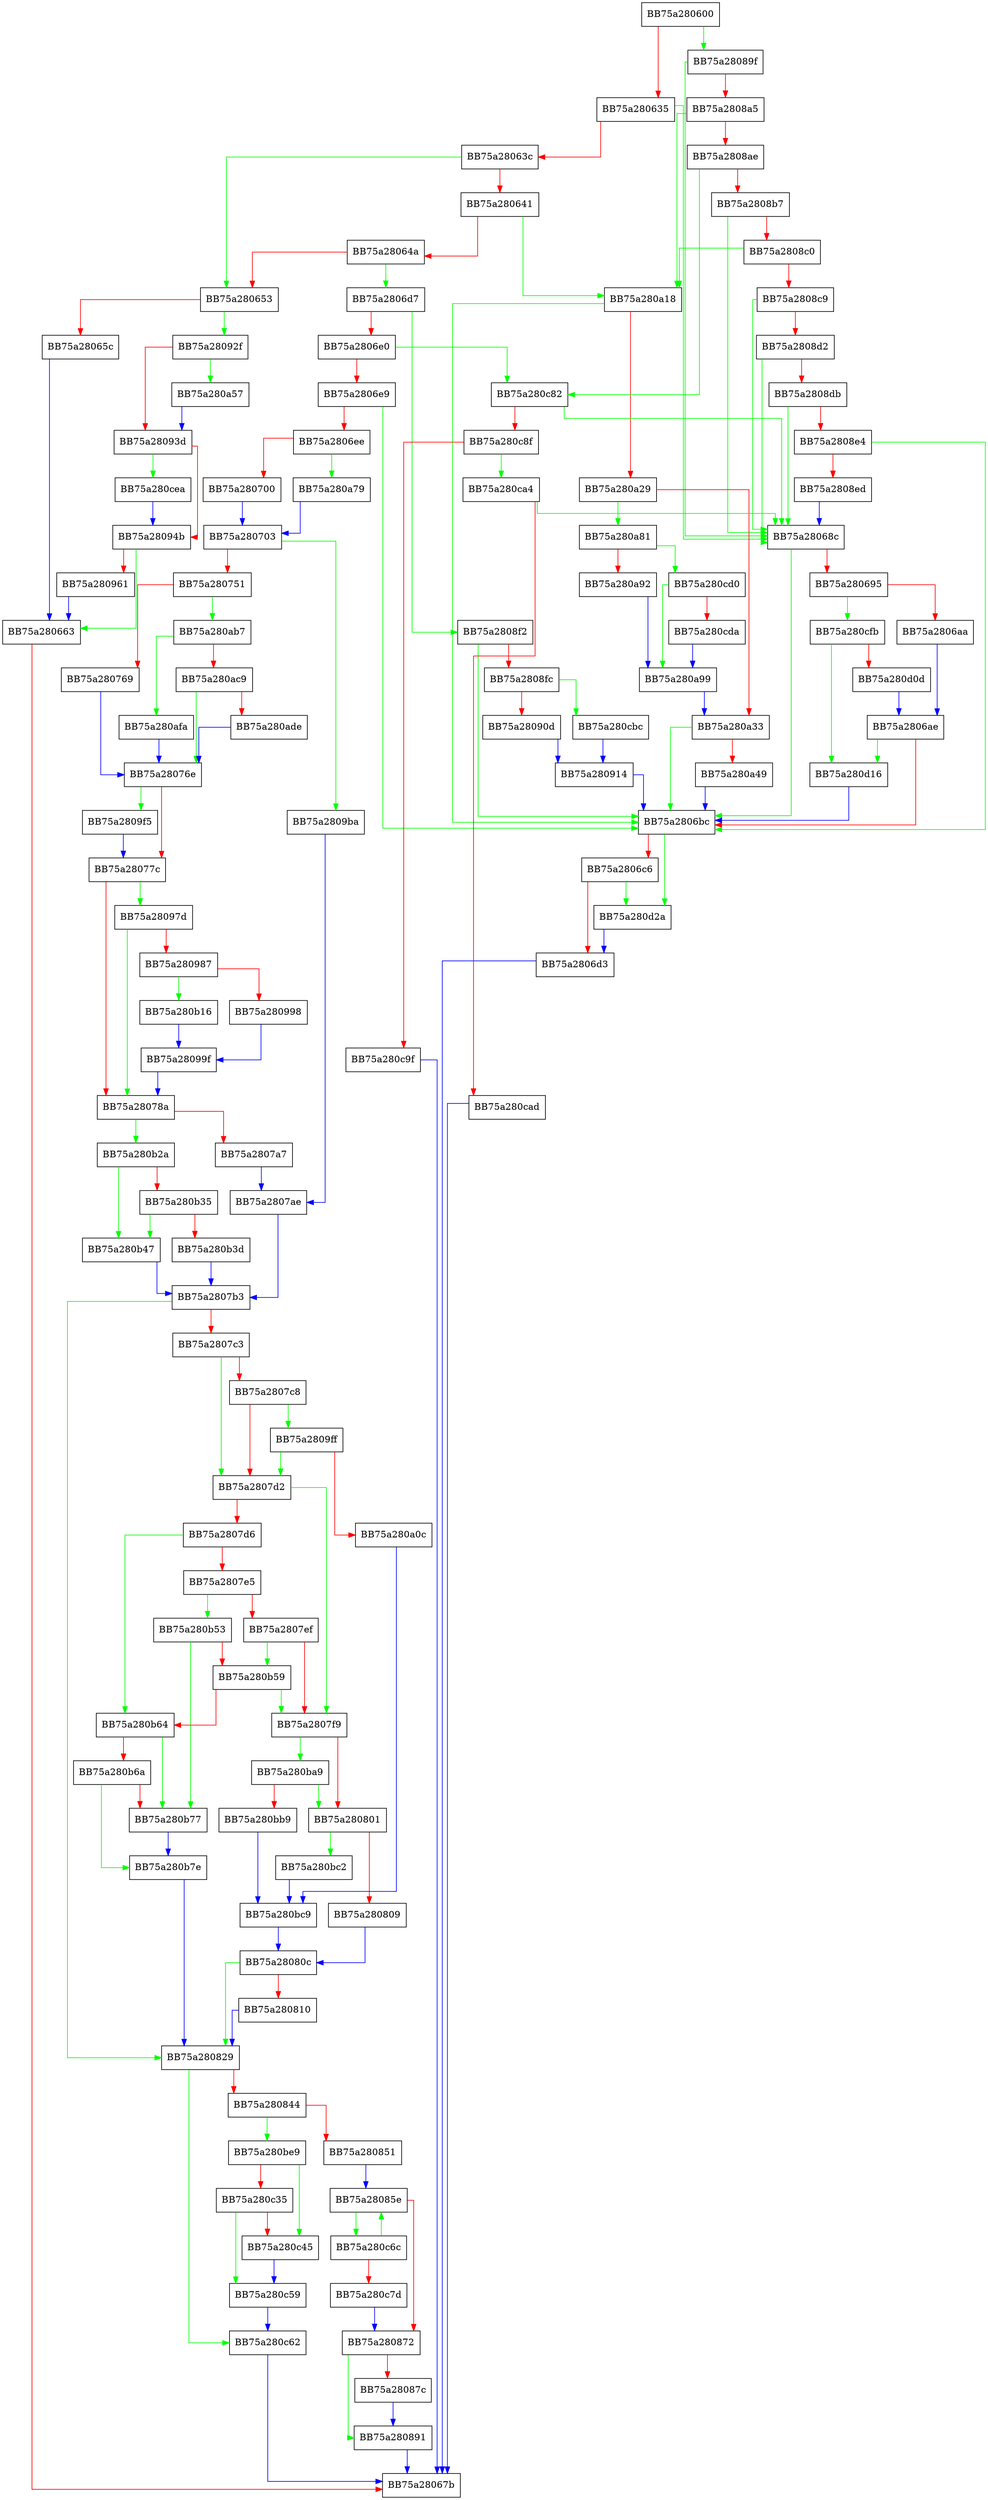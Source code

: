 digraph resolveExprStep {
  node [shape="box"];
  graph [splines=ortho];
  BB75a280600 -> BB75a28089f [color="green"];
  BB75a280600 -> BB75a280635 [color="red"];
  BB75a280635 -> BB75a28068c [color="green"];
  BB75a280635 -> BB75a28063c [color="red"];
  BB75a28063c -> BB75a280653 [color="green"];
  BB75a28063c -> BB75a280641 [color="red"];
  BB75a280641 -> BB75a280a18 [color="green"];
  BB75a280641 -> BB75a28064a [color="red"];
  BB75a28064a -> BB75a2806d7 [color="green"];
  BB75a28064a -> BB75a280653 [color="red"];
  BB75a280653 -> BB75a28092f [color="green"];
  BB75a280653 -> BB75a28065c [color="red"];
  BB75a28065c -> BB75a280663 [color="blue"];
  BB75a280663 -> BB75a28067b [color="red"];
  BB75a28068c -> BB75a2806bc [color="green"];
  BB75a28068c -> BB75a280695 [color="red"];
  BB75a280695 -> BB75a280cfb [color="green"];
  BB75a280695 -> BB75a2806aa [color="red"];
  BB75a2806aa -> BB75a2806ae [color="blue"];
  BB75a2806ae -> BB75a280d16 [color="green"];
  BB75a2806ae -> BB75a2806bc [color="red"];
  BB75a2806bc -> BB75a280d2a [color="green"];
  BB75a2806bc -> BB75a2806c6 [color="red"];
  BB75a2806c6 -> BB75a280d2a [color="green"];
  BB75a2806c6 -> BB75a2806d3 [color="red"];
  BB75a2806d3 -> BB75a28067b [color="blue"];
  BB75a2806d7 -> BB75a2808f2 [color="green"];
  BB75a2806d7 -> BB75a2806e0 [color="red"];
  BB75a2806e0 -> BB75a280c82 [color="green"];
  BB75a2806e0 -> BB75a2806e9 [color="red"];
  BB75a2806e9 -> BB75a2806bc [color="green"];
  BB75a2806e9 -> BB75a2806ee [color="red"];
  BB75a2806ee -> BB75a280a79 [color="green"];
  BB75a2806ee -> BB75a280700 [color="red"];
  BB75a280700 -> BB75a280703 [color="blue"];
  BB75a280703 -> BB75a2809ba [color="green"];
  BB75a280703 -> BB75a280751 [color="red"];
  BB75a280751 -> BB75a280ab7 [color="green"];
  BB75a280751 -> BB75a280769 [color="red"];
  BB75a280769 -> BB75a28076e [color="blue"];
  BB75a28076e -> BB75a2809f5 [color="green"];
  BB75a28076e -> BB75a28077c [color="red"];
  BB75a28077c -> BB75a28097d [color="green"];
  BB75a28077c -> BB75a28078a [color="red"];
  BB75a28078a -> BB75a280b2a [color="green"];
  BB75a28078a -> BB75a2807a7 [color="red"];
  BB75a2807a7 -> BB75a2807ae [color="blue"];
  BB75a2807ae -> BB75a2807b3 [color="blue"];
  BB75a2807b3 -> BB75a280829 [color="green"];
  BB75a2807b3 -> BB75a2807c3 [color="red"];
  BB75a2807c3 -> BB75a2807d2 [color="green"];
  BB75a2807c3 -> BB75a2807c8 [color="red"];
  BB75a2807c8 -> BB75a2809ff [color="green"];
  BB75a2807c8 -> BB75a2807d2 [color="red"];
  BB75a2807d2 -> BB75a2807f9 [color="green"];
  BB75a2807d2 -> BB75a2807d6 [color="red"];
  BB75a2807d6 -> BB75a280b64 [color="green"];
  BB75a2807d6 -> BB75a2807e5 [color="red"];
  BB75a2807e5 -> BB75a280b53 [color="green"];
  BB75a2807e5 -> BB75a2807ef [color="red"];
  BB75a2807ef -> BB75a280b59 [color="green"];
  BB75a2807ef -> BB75a2807f9 [color="red"];
  BB75a2807f9 -> BB75a280ba9 [color="green"];
  BB75a2807f9 -> BB75a280801 [color="red"];
  BB75a280801 -> BB75a280bc2 [color="green"];
  BB75a280801 -> BB75a280809 [color="red"];
  BB75a280809 -> BB75a28080c [color="blue"];
  BB75a28080c -> BB75a280829 [color="green"];
  BB75a28080c -> BB75a280810 [color="red"];
  BB75a280810 -> BB75a280829 [color="blue"];
  BB75a280829 -> BB75a280c62 [color="green"];
  BB75a280829 -> BB75a280844 [color="red"];
  BB75a280844 -> BB75a280be9 [color="green"];
  BB75a280844 -> BB75a280851 [color="red"];
  BB75a280851 -> BB75a28085e [color="blue"];
  BB75a28085e -> BB75a280c6c [color="green"];
  BB75a28085e -> BB75a280872 [color="red"];
  BB75a280872 -> BB75a280891 [color="green"];
  BB75a280872 -> BB75a28087c [color="red"];
  BB75a28087c -> BB75a280891 [color="blue"];
  BB75a280891 -> BB75a28067b [color="blue"];
  BB75a28089f -> BB75a28068c [color="green"];
  BB75a28089f -> BB75a2808a5 [color="red"];
  BB75a2808a5 -> BB75a280a18 [color="green"];
  BB75a2808a5 -> BB75a2808ae [color="red"];
  BB75a2808ae -> BB75a280c82 [color="green"];
  BB75a2808ae -> BB75a2808b7 [color="red"];
  BB75a2808b7 -> BB75a28068c [color="green"];
  BB75a2808b7 -> BB75a2808c0 [color="red"];
  BB75a2808c0 -> BB75a280a18 [color="green"];
  BB75a2808c0 -> BB75a2808c9 [color="red"];
  BB75a2808c9 -> BB75a28068c [color="green"];
  BB75a2808c9 -> BB75a2808d2 [color="red"];
  BB75a2808d2 -> BB75a28068c [color="green"];
  BB75a2808d2 -> BB75a2808db [color="red"];
  BB75a2808db -> BB75a28068c [color="green"];
  BB75a2808db -> BB75a2808e4 [color="red"];
  BB75a2808e4 -> BB75a2806bc [color="green"];
  BB75a2808e4 -> BB75a2808ed [color="red"];
  BB75a2808ed -> BB75a28068c [color="blue"];
  BB75a2808f2 -> BB75a2806bc [color="green"];
  BB75a2808f2 -> BB75a2808fc [color="red"];
  BB75a2808fc -> BB75a280cbc [color="green"];
  BB75a2808fc -> BB75a28090d [color="red"];
  BB75a28090d -> BB75a280914 [color="blue"];
  BB75a280914 -> BB75a2806bc [color="blue"];
  BB75a28092f -> BB75a280a57 [color="green"];
  BB75a28092f -> BB75a28093d [color="red"];
  BB75a28093d -> BB75a280cea [color="green"];
  BB75a28093d -> BB75a28094b [color="red"];
  BB75a28094b -> BB75a280663 [color="green"];
  BB75a28094b -> BB75a280961 [color="red"];
  BB75a280961 -> BB75a280663 [color="blue"];
  BB75a28097d -> BB75a28078a [color="green"];
  BB75a28097d -> BB75a280987 [color="red"];
  BB75a280987 -> BB75a280b16 [color="green"];
  BB75a280987 -> BB75a280998 [color="red"];
  BB75a280998 -> BB75a28099f [color="blue"];
  BB75a28099f -> BB75a28078a [color="blue"];
  BB75a2809ba -> BB75a2807ae [color="blue"];
  BB75a2809f5 -> BB75a28077c [color="blue"];
  BB75a2809ff -> BB75a2807d2 [color="green"];
  BB75a2809ff -> BB75a280a0c [color="red"];
  BB75a280a0c -> BB75a280bc9 [color="blue"];
  BB75a280a18 -> BB75a2806bc [color="green"];
  BB75a280a18 -> BB75a280a29 [color="red"];
  BB75a280a29 -> BB75a280a81 [color="green"];
  BB75a280a29 -> BB75a280a33 [color="red"];
  BB75a280a33 -> BB75a2806bc [color="green"];
  BB75a280a33 -> BB75a280a49 [color="red"];
  BB75a280a49 -> BB75a2806bc [color="blue"];
  BB75a280a57 -> BB75a28093d [color="blue"];
  BB75a280a79 -> BB75a280703 [color="blue"];
  BB75a280a81 -> BB75a280cd0 [color="green"];
  BB75a280a81 -> BB75a280a92 [color="red"];
  BB75a280a92 -> BB75a280a99 [color="blue"];
  BB75a280a99 -> BB75a280a33 [color="blue"];
  BB75a280ab7 -> BB75a280afa [color="green"];
  BB75a280ab7 -> BB75a280ac9 [color="red"];
  BB75a280ac9 -> BB75a28076e [color="green"];
  BB75a280ac9 -> BB75a280ade [color="red"];
  BB75a280ade -> BB75a28076e [color="blue"];
  BB75a280afa -> BB75a28076e [color="blue"];
  BB75a280b16 -> BB75a28099f [color="blue"];
  BB75a280b2a -> BB75a280b47 [color="green"];
  BB75a280b2a -> BB75a280b35 [color="red"];
  BB75a280b35 -> BB75a280b47 [color="green"];
  BB75a280b35 -> BB75a280b3d [color="red"];
  BB75a280b3d -> BB75a2807b3 [color="blue"];
  BB75a280b47 -> BB75a2807b3 [color="blue"];
  BB75a280b53 -> BB75a280b77 [color="green"];
  BB75a280b53 -> BB75a280b59 [color="red"];
  BB75a280b59 -> BB75a2807f9 [color="green"];
  BB75a280b59 -> BB75a280b64 [color="red"];
  BB75a280b64 -> BB75a280b77 [color="green"];
  BB75a280b64 -> BB75a280b6a [color="red"];
  BB75a280b6a -> BB75a280b7e [color="green"];
  BB75a280b6a -> BB75a280b77 [color="red"];
  BB75a280b77 -> BB75a280b7e [color="blue"];
  BB75a280b7e -> BB75a280829 [color="blue"];
  BB75a280ba9 -> BB75a280801 [color="green"];
  BB75a280ba9 -> BB75a280bb9 [color="red"];
  BB75a280bb9 -> BB75a280bc9 [color="blue"];
  BB75a280bc2 -> BB75a280bc9 [color="blue"];
  BB75a280bc9 -> BB75a28080c [color="blue"];
  BB75a280be9 -> BB75a280c45 [color="green"];
  BB75a280be9 -> BB75a280c35 [color="red"];
  BB75a280c35 -> BB75a280c59 [color="green"];
  BB75a280c35 -> BB75a280c45 [color="red"];
  BB75a280c45 -> BB75a280c59 [color="blue"];
  BB75a280c59 -> BB75a280c62 [color="blue"];
  BB75a280c62 -> BB75a28067b [color="blue"];
  BB75a280c6c -> BB75a28085e [color="green"];
  BB75a280c6c -> BB75a280c7d [color="red"];
  BB75a280c7d -> BB75a280872 [color="blue"];
  BB75a280c82 -> BB75a28068c [color="green"];
  BB75a280c82 -> BB75a280c8f [color="red"];
  BB75a280c8f -> BB75a280ca4 [color="green"];
  BB75a280c8f -> BB75a280c9f [color="red"];
  BB75a280c9f -> BB75a28067b [color="blue"];
  BB75a280ca4 -> BB75a28068c [color="green"];
  BB75a280ca4 -> BB75a280cad [color="red"];
  BB75a280cad -> BB75a28067b [color="blue"];
  BB75a280cbc -> BB75a280914 [color="blue"];
  BB75a280cd0 -> BB75a280a99 [color="green"];
  BB75a280cd0 -> BB75a280cda [color="red"];
  BB75a280cda -> BB75a280a99 [color="blue"];
  BB75a280cea -> BB75a28094b [color="blue"];
  BB75a280cfb -> BB75a280d16 [color="green"];
  BB75a280cfb -> BB75a280d0d [color="red"];
  BB75a280d0d -> BB75a2806ae [color="blue"];
  BB75a280d16 -> BB75a2806bc [color="blue"];
  BB75a280d2a -> BB75a2806d3 [color="blue"];
}